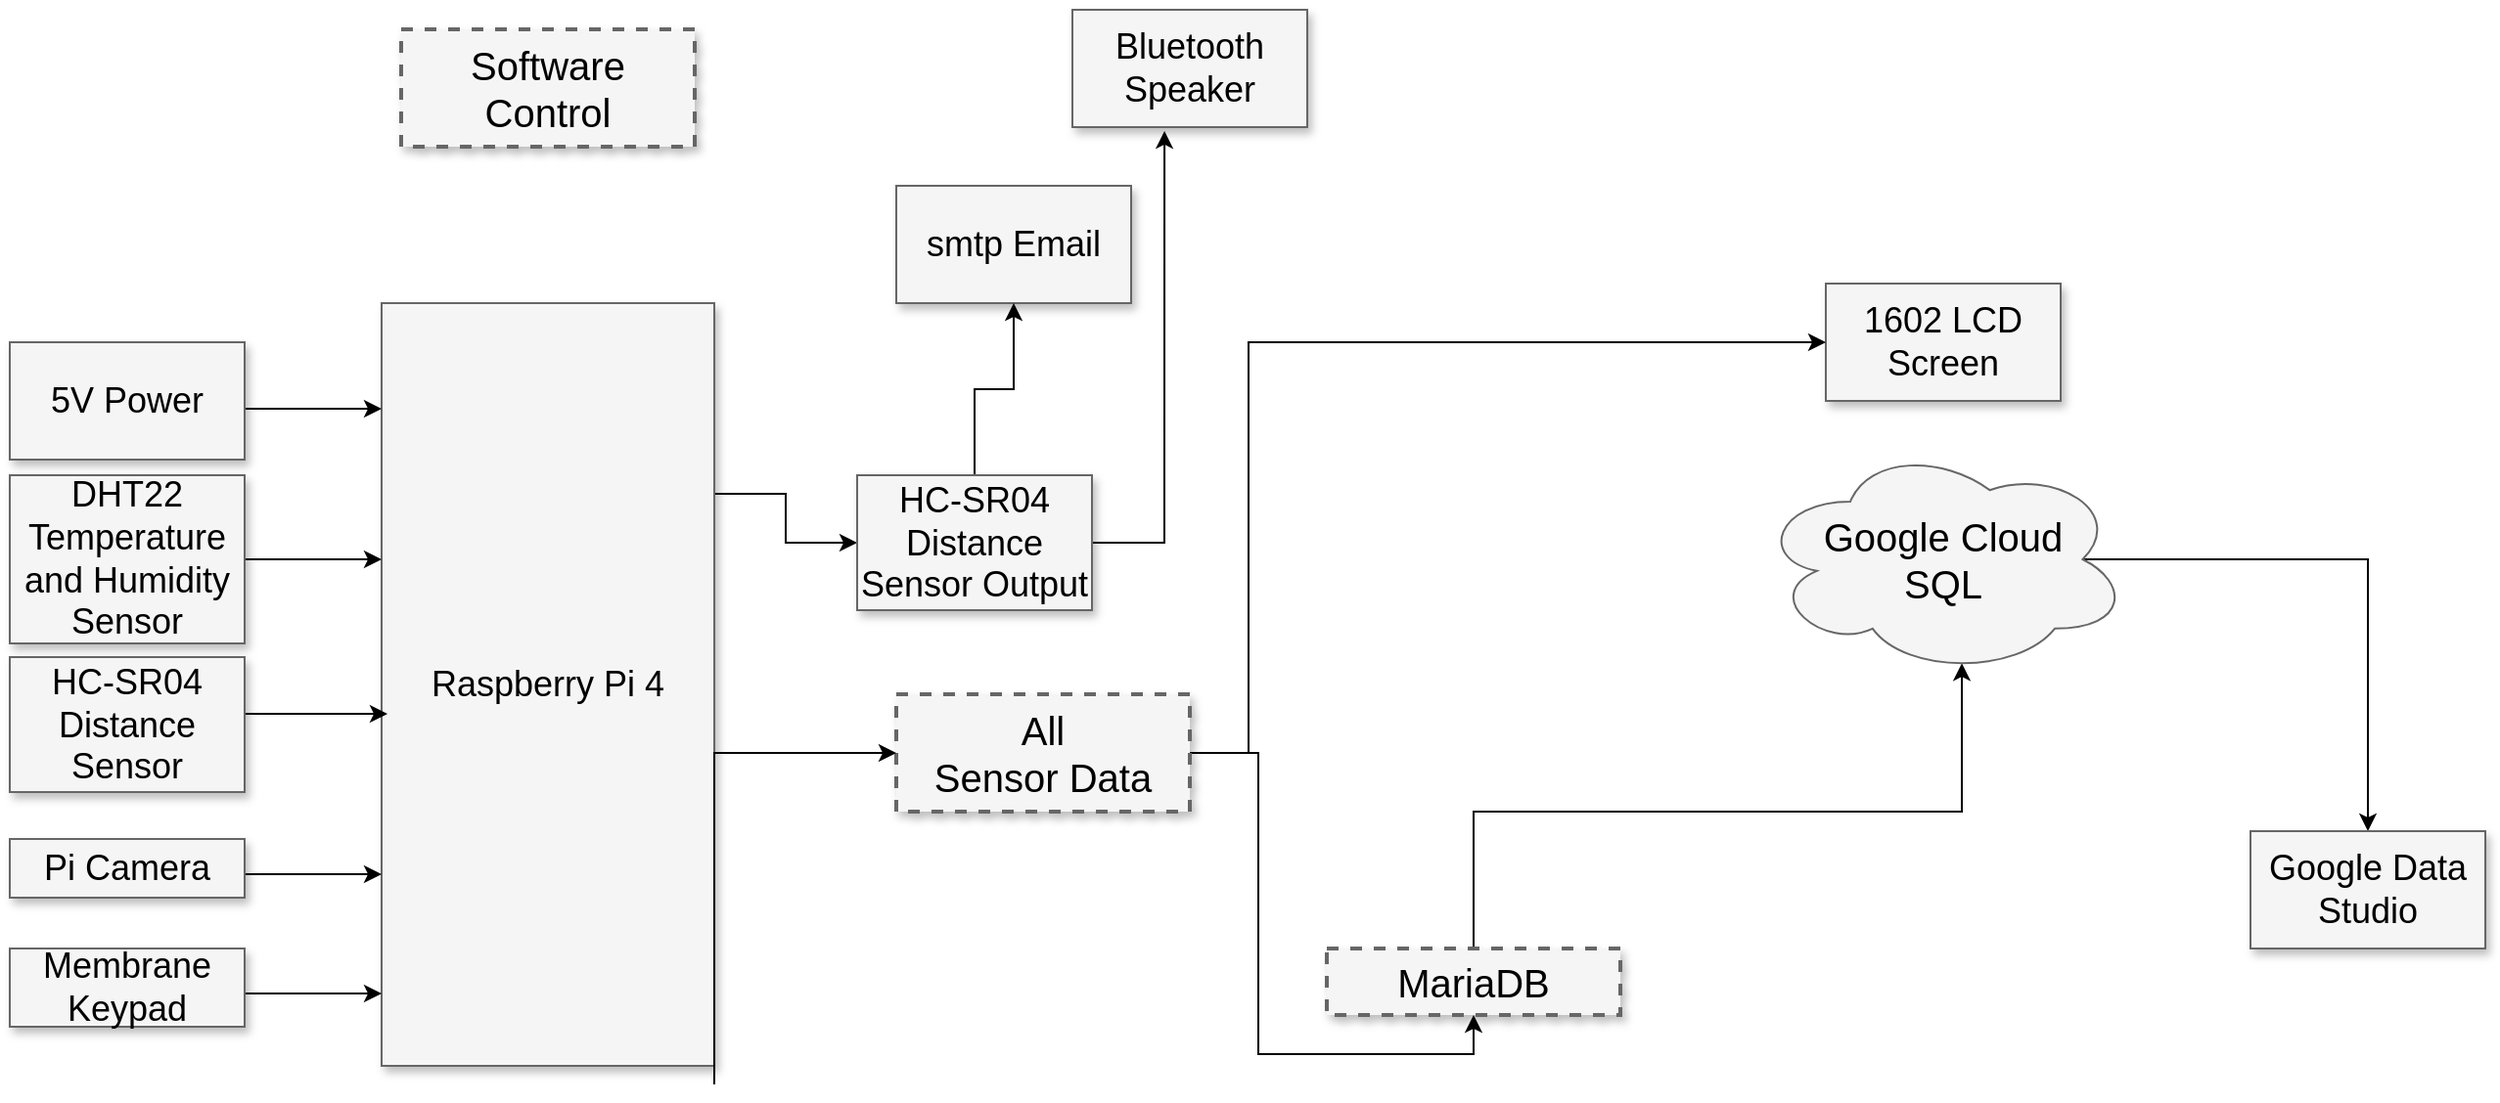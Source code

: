 <mxfile version="15.7.1" type="github">
  <diagram name="Page-1" id="90a13364-a465-7bf4-72fc-28e22215d7a0">
    <mxGraphModel dx="1422" dy="737" grid="1" gridSize="10" guides="1" tooltips="1" connect="1" arrows="1" fold="1" page="1" pageScale="1.5" pageWidth="1169" pageHeight="826" background="none" math="0" shadow="0">
      <root>
        <mxCell id="0" style=";html=1;" />
        <mxCell id="1" style=";html=1;" parent="0" />
        <mxCell id="3a17f1ce550125da-1" value="Software Control" style="whiteSpace=wrap;html=1;shadow=1;fontSize=20;fillColor=#f5f5f5;strokeColor=#666666;strokeWidth=2;dashed=1;" parent="1" vertex="1">
          <mxGeometry x="535" y="260" width="150" height="60" as="geometry" />
        </mxCell>
        <mxCell id="d94RYf1Eqxd7llpjm9vU-21" style="edgeStyle=orthogonalEdgeStyle;rounded=0;orthogonalLoop=1;jettySize=auto;html=1;exitX=1;exitY=0.25;exitDx=0;exitDy=0;entryX=0;entryY=0.5;entryDx=0;entryDy=0;fontSize=20;" edge="1" parent="1" source="3a17f1ce550125da-2" target="d94RYf1Eqxd7llpjm9vU-20">
          <mxGeometry relative="1" as="geometry" />
        </mxCell>
        <mxCell id="3a17f1ce550125da-2" value="&lt;div&gt;Raspberry Pi 4&lt;/div&gt;" style="whiteSpace=wrap;html=1;shadow=1;fontSize=18;fillColor=#f5f5f5;strokeColor=#666666;" parent="1" vertex="1">
          <mxGeometry x="525" y="400" width="170" height="390" as="geometry" />
        </mxCell>
        <mxCell id="3a17f1ce550125da-4" value="1602 LCD Screen" style="whiteSpace=wrap;html=1;shadow=1;fontSize=18;fillColor=#f5f5f5;strokeColor=#666666;" parent="1" vertex="1">
          <mxGeometry x="1263" y="390" width="120" height="60" as="geometry" />
        </mxCell>
        <mxCell id="3a17f1ce550125da-5" value="smtp Email" style="whiteSpace=wrap;html=1;shadow=1;fontSize=18;fillColor=#f5f5f5;strokeColor=#666666;" parent="1" vertex="1">
          <mxGeometry x="788" y="340" width="120" height="60" as="geometry" />
        </mxCell>
        <mxCell id="3a17f1ce550125da-6" value="Bluetooth Speaker" style="whiteSpace=wrap;html=1;shadow=1;fontSize=18;fillColor=#f5f5f5;strokeColor=#666666;" parent="1" vertex="1">
          <mxGeometry x="878" y="250" width="120" height="60" as="geometry" />
        </mxCell>
        <mxCell id="3a17f1ce550125da-20" style="edgeStyle=elbowEdgeStyle;rounded=0;html=1;startArrow=none;startFill=0;jettySize=auto;orthogonalLoop=1;fontSize=18;elbow=vertical;" parent="1" source="3a17f1ce550125da-8" edge="1">
          <mxGeometry relative="1" as="geometry">
            <Array as="points">
              <mxPoint x="495" y="454" />
            </Array>
            <mxPoint x="525" y="454" as="targetPoint" />
          </mxGeometry>
        </mxCell>
        <mxCell id="3a17f1ce550125da-8" value="5V Power" style="whiteSpace=wrap;html=1;shadow=1;fontSize=18;fillColor=#f5f5f5;strokeColor=#666666;" parent="1" vertex="1">
          <mxGeometry x="335" y="420" width="120" height="60" as="geometry" />
        </mxCell>
        <mxCell id="3a17f1ce550125da-21" style="edgeStyle=elbowEdgeStyle;rounded=0;html=1;startArrow=none;startFill=0;jettySize=auto;orthogonalLoop=1;fontSize=18;elbow=vertical;" parent="1" source="3a17f1ce550125da-9" edge="1">
          <mxGeometry relative="1" as="geometry">
            <mxPoint x="525" y="531" as="targetPoint" />
          </mxGeometry>
        </mxCell>
        <mxCell id="3a17f1ce550125da-9" value="DHT22 Temperature and Humidity Sensor" style="whiteSpace=wrap;html=1;shadow=1;fontSize=18;fillColor=#f5f5f5;strokeColor=#666666;" parent="1" vertex="1">
          <mxGeometry x="335" y="488" width="120" height="86" as="geometry" />
        </mxCell>
        <mxCell id="d94RYf1Eqxd7llpjm9vU-2" style="edgeStyle=elbowEdgeStyle;rounded=0;html=1;startArrow=none;startFill=0;jettySize=auto;orthogonalLoop=1;fontSize=18;elbow=vertical;" edge="1" parent="1" source="d94RYf1Eqxd7llpjm9vU-3">
          <mxGeometry relative="1" as="geometry">
            <mxPoint x="528" y="610" as="targetPoint" />
            <Array as="points">
              <mxPoint x="478" y="610" />
            </Array>
          </mxGeometry>
        </mxCell>
        <mxCell id="d94RYf1Eqxd7llpjm9vU-3" value="HC-SR04 Distance Sensor" style="whiteSpace=wrap;html=1;shadow=1;fontSize=18;fillColor=#f5f5f5;strokeColor=#666666;" vertex="1" parent="1">
          <mxGeometry x="335" y="581" width="120" height="69" as="geometry" />
        </mxCell>
        <mxCell id="d94RYf1Eqxd7llpjm9vU-4" style="edgeStyle=elbowEdgeStyle;rounded=0;html=1;startArrow=none;startFill=0;jettySize=auto;orthogonalLoop=1;fontSize=18;elbow=vertical;" edge="1" parent="1" source="d94RYf1Eqxd7llpjm9vU-5">
          <mxGeometry relative="1" as="geometry">
            <mxPoint x="525" y="692" as="targetPoint" />
          </mxGeometry>
        </mxCell>
        <mxCell id="d94RYf1Eqxd7llpjm9vU-5" value="Pi Camera" style="whiteSpace=wrap;html=1;shadow=1;fontSize=18;fillColor=#f5f5f5;strokeColor=#666666;" vertex="1" parent="1">
          <mxGeometry x="335" y="674" width="120" height="30" as="geometry" />
        </mxCell>
        <mxCell id="d94RYf1Eqxd7llpjm9vU-6" style="edgeStyle=elbowEdgeStyle;rounded=0;html=1;startArrow=none;startFill=0;jettySize=auto;orthogonalLoop=1;fontSize=18;elbow=vertical;" edge="1" parent="1" source="d94RYf1Eqxd7llpjm9vU-7">
          <mxGeometry relative="1" as="geometry">
            <mxPoint x="525" y="753" as="targetPoint" />
          </mxGeometry>
        </mxCell>
        <mxCell id="d94RYf1Eqxd7llpjm9vU-7" value="Membrane Keypad" style="whiteSpace=wrap;html=1;shadow=1;fontSize=18;fillColor=#f5f5f5;strokeColor=#666666;" vertex="1" parent="1">
          <mxGeometry x="335" y="730" width="120" height="40" as="geometry" />
        </mxCell>
        <mxCell id="d94RYf1Eqxd7llpjm9vU-19" style="edgeStyle=orthogonalEdgeStyle;rounded=0;orthogonalLoop=1;jettySize=auto;html=1;exitX=0.5;exitY=0;exitDx=0;exitDy=0;entryX=0.55;entryY=0.95;entryDx=0;entryDy=0;entryPerimeter=0;fontSize=20;" edge="1" parent="1" source="d94RYf1Eqxd7llpjm9vU-8" target="d94RYf1Eqxd7llpjm9vU-10">
          <mxGeometry relative="1" as="geometry" />
        </mxCell>
        <mxCell id="d94RYf1Eqxd7llpjm9vU-8" value="MariaDB" style="whiteSpace=wrap;html=1;shadow=1;fontSize=20;fillColor=#f5f5f5;strokeColor=#666666;strokeWidth=2;dashed=1;" vertex="1" parent="1">
          <mxGeometry x="1008" y="730" width="150" height="34" as="geometry" />
        </mxCell>
        <mxCell id="d94RYf1Eqxd7llpjm9vU-25" style="edgeStyle=orthogonalEdgeStyle;rounded=0;orthogonalLoop=1;jettySize=auto;html=1;exitX=0.875;exitY=0.5;exitDx=0;exitDy=0;exitPerimeter=0;fontSize=20;" edge="1" parent="1" source="d94RYf1Eqxd7llpjm9vU-10" target="d94RYf1Eqxd7llpjm9vU-24">
          <mxGeometry relative="1" as="geometry" />
        </mxCell>
        <mxCell id="d94RYf1Eqxd7llpjm9vU-10" value="&lt;div style=&quot;font-size: 20px&quot;&gt;&lt;font style=&quot;font-size: 20px&quot;&gt;Google Cloud&lt;/font&gt;&lt;/div&gt;&lt;div style=&quot;font-size: 20px&quot;&gt;&lt;font style=&quot;font-size: 20px&quot;&gt;SQL&lt;/font&gt;&lt;/div&gt;" style="ellipse;shape=cloud;whiteSpace=wrap;html=1;strokeColor=#666666;fillColor=#F5F5F5;" vertex="1" parent="1">
          <mxGeometry x="1228" y="472" width="190" height="118" as="geometry" />
        </mxCell>
        <mxCell id="d94RYf1Eqxd7llpjm9vU-15" style="edgeStyle=orthogonalEdgeStyle;rounded=0;orthogonalLoop=1;jettySize=auto;html=1;exitX=1;exitY=0.5;exitDx=0;exitDy=0;fontSize=20;entryX=0;entryY=0.5;entryDx=0;entryDy=0;" edge="1" parent="1" source="d94RYf1Eqxd7llpjm9vU-11" target="3a17f1ce550125da-4">
          <mxGeometry relative="1" as="geometry">
            <mxPoint x="968" y="470" as="targetPoint" />
            <Array as="points">
              <mxPoint x="968" y="630" />
              <mxPoint x="968" y="420" />
            </Array>
          </mxGeometry>
        </mxCell>
        <mxCell id="d94RYf1Eqxd7llpjm9vU-16" style="edgeStyle=orthogonalEdgeStyle;rounded=0;orthogonalLoop=1;jettySize=auto;html=1;entryX=0.5;entryY=1;entryDx=0;entryDy=0;fontSize=20;" edge="1" parent="1" source="d94RYf1Eqxd7llpjm9vU-11" target="d94RYf1Eqxd7llpjm9vU-8">
          <mxGeometry relative="1" as="geometry" />
        </mxCell>
        <mxCell id="d94RYf1Eqxd7llpjm9vU-11" value="All&lt;br&gt;Sensor Data" style="whiteSpace=wrap;html=1;shadow=1;fontSize=20;fillColor=#f5f5f5;strokeColor=#666666;strokeWidth=2;dashed=1;" vertex="1" parent="1">
          <mxGeometry x="788" y="600" width="150" height="60" as="geometry" />
        </mxCell>
        <mxCell id="d94RYf1Eqxd7llpjm9vU-12" style="edgeStyle=elbowEdgeStyle;rounded=0;html=1;startArrow=none;startFill=0;jettySize=auto;orthogonalLoop=1;fontSize=18;elbow=vertical;entryX=0;entryY=0.5;entryDx=0;entryDy=0;" edge="1" parent="1" target="d94RYf1Eqxd7llpjm9vU-11">
          <mxGeometry relative="1" as="geometry">
            <mxPoint x="695" y="799.5" as="sourcePoint" />
            <mxPoint x="775" y="799.5" as="targetPoint" />
            <Array as="points">
              <mxPoint x="738" y="630" />
            </Array>
          </mxGeometry>
        </mxCell>
        <mxCell id="d94RYf1Eqxd7llpjm9vU-22" style="edgeStyle=orthogonalEdgeStyle;rounded=0;orthogonalLoop=1;jettySize=auto;html=1;exitX=0.5;exitY=0;exitDx=0;exitDy=0;entryX=0.5;entryY=1;entryDx=0;entryDy=0;fontSize=20;" edge="1" parent="1" source="d94RYf1Eqxd7llpjm9vU-20" target="3a17f1ce550125da-5">
          <mxGeometry relative="1" as="geometry" />
        </mxCell>
        <mxCell id="d94RYf1Eqxd7llpjm9vU-23" style="edgeStyle=orthogonalEdgeStyle;rounded=0;orthogonalLoop=1;jettySize=auto;html=1;exitX=1;exitY=0.5;exitDx=0;exitDy=0;entryX=0.392;entryY=1.033;entryDx=0;entryDy=0;entryPerimeter=0;fontSize=20;" edge="1" parent="1" source="d94RYf1Eqxd7llpjm9vU-20" target="3a17f1ce550125da-6">
          <mxGeometry relative="1" as="geometry" />
        </mxCell>
        <mxCell id="d94RYf1Eqxd7llpjm9vU-20" value="HC-SR04 Distance Sensor Output" style="whiteSpace=wrap;html=1;shadow=1;fontSize=18;fillColor=#f5f5f5;strokeColor=#666666;" vertex="1" parent="1">
          <mxGeometry x="768" y="488" width="120" height="69" as="geometry" />
        </mxCell>
        <mxCell id="d94RYf1Eqxd7llpjm9vU-24" value="Google Data Studio" style="whiteSpace=wrap;html=1;shadow=1;fontSize=18;fillColor=#f5f5f5;strokeColor=#666666;" vertex="1" parent="1">
          <mxGeometry x="1480" y="670" width="120" height="60" as="geometry" />
        </mxCell>
      </root>
    </mxGraphModel>
  </diagram>
</mxfile>
